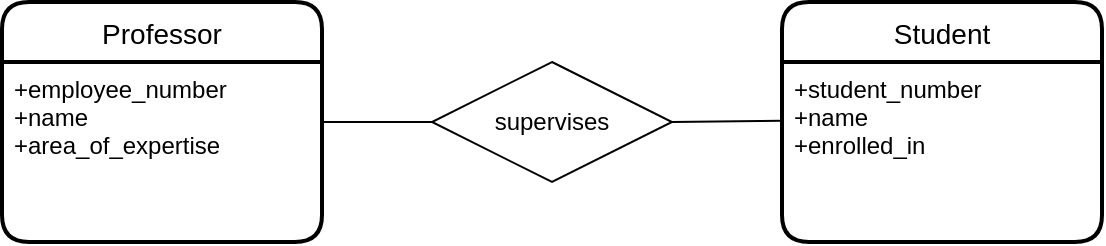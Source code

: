 <mxfile version="14.4.3" type="device"><diagram id="R2lEEEUBdFMjLlhIrx00" name="Page-1"><mxGraphModel dx="1024" dy="632" grid="1" gridSize="10" guides="1" tooltips="1" connect="1" arrows="1" fold="1" page="1" pageScale="1" pageWidth="850" pageHeight="1100" math="0" shadow="0" extFonts="Permanent Marker^https://fonts.googleapis.com/css?family=Permanent+Marker"><root><mxCell id="0"/><mxCell id="1" parent="0"/><mxCell id="17uqGFO6dMLjcNwwwFvQ-9" style="edgeStyle=none;rounded=0;orthogonalLoop=1;jettySize=auto;html=1;exitX=1;exitY=0.5;exitDx=0;exitDy=0;entryX=0.001;entryY=0.326;entryDx=0;entryDy=0;entryPerimeter=0;startArrow=none;startFill=0;endArrow=none;endFill=0;" parent="1" source="17uqGFO6dMLjcNwwwFvQ-1" target="17uqGFO6dMLjcNwwwFvQ-3" edge="1"><mxGeometry relative="1" as="geometry"/></mxCell><mxCell id="17uqGFO6dMLjcNwwwFvQ-1" value="supervises" style="shape=rhombus;perimeter=rhombusPerimeter;whiteSpace=wrap;html=1;align=center;" parent="1" vertex="1"><mxGeometry x="365" y="200" width="120" height="60" as="geometry"/></mxCell><mxCell id="17uqGFO6dMLjcNwwwFvQ-2" value="Student" style="swimlane;childLayout=stackLayout;horizontal=1;startSize=30;horizontalStack=0;rounded=1;fontSize=14;fontStyle=0;strokeWidth=2;resizeParent=0;resizeLast=1;shadow=0;dashed=0;align=center;" parent="1" vertex="1"><mxGeometry x="540" y="170" width="160" height="120" as="geometry"/></mxCell><mxCell id="17uqGFO6dMLjcNwwwFvQ-3" value="+student_number&#10;+name&#10;+enrolled_in" style="align=left;strokeColor=none;fillColor=none;spacingLeft=4;fontSize=12;verticalAlign=top;resizable=0;rotatable=0;part=1;" parent="17uqGFO6dMLjcNwwwFvQ-2" vertex="1"><mxGeometry y="30" width="160" height="90" as="geometry"/></mxCell><mxCell id="17uqGFO6dMLjcNwwwFvQ-8" style="edgeStyle=none;rounded=0;orthogonalLoop=1;jettySize=auto;html=1;exitX=1;exitY=0.5;exitDx=0;exitDy=0;entryX=0;entryY=0.5;entryDx=0;entryDy=0;startArrow=none;startFill=0;endArrow=none;endFill=0;" parent="1" source="17uqGFO6dMLjcNwwwFvQ-4" target="17uqGFO6dMLjcNwwwFvQ-1" edge="1"><mxGeometry relative="1" as="geometry"/></mxCell><mxCell id="17uqGFO6dMLjcNwwwFvQ-4" value="Professor" style="swimlane;childLayout=stackLayout;horizontal=1;startSize=30;horizontalStack=0;rounded=1;fontSize=14;fontStyle=0;strokeWidth=2;resizeParent=0;resizeLast=1;shadow=0;dashed=0;align=center;" parent="1" vertex="1"><mxGeometry x="150" y="170" width="160" height="120" as="geometry"/></mxCell><mxCell id="17uqGFO6dMLjcNwwwFvQ-5" value="+employee_number&#10;+name&#10;+area_of_expertise" style="align=left;strokeColor=none;fillColor=none;spacingLeft=4;fontSize=12;verticalAlign=top;resizable=0;rotatable=0;part=1;" parent="17uqGFO6dMLjcNwwwFvQ-4" vertex="1"><mxGeometry y="30" width="160" height="90" as="geometry"/></mxCell></root></mxGraphModel></diagram></mxfile>